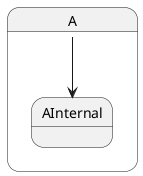 {
  "sha1": "sb89otrfimaf4nttsrb9jp82e00ey16",
  "insertion": {
    "when": "2024-11-19T12:22:17.334Z",
    "url": "https://github.com/plantuml/plantuml/issues/1476",
    "user": "plantuml@gmail.com"
  }
}
@startuml

state A {
  A --> AInternal
}

@enduml 
